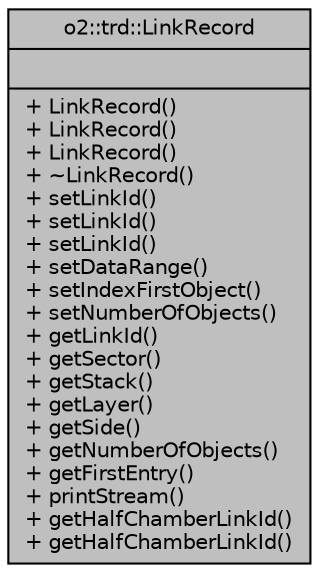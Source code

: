 digraph "o2::trd::LinkRecord"
{
 // INTERACTIVE_SVG=YES
  bgcolor="transparent";
  edge [fontname="Helvetica",fontsize="10",labelfontname="Helvetica",labelfontsize="10"];
  node [fontname="Helvetica",fontsize="10",shape=record];
  Node1 [label="{o2::trd::LinkRecord\n||+ LinkRecord()\l+ LinkRecord()\l+ LinkRecord()\l+ ~LinkRecord()\l+ setLinkId()\l+ setLinkId()\l+ setLinkId()\l+ setDataRange()\l+ setIndexFirstObject()\l+ setNumberOfObjects()\l+ getLinkId()\l+ getSector()\l+ getStack()\l+ getLayer()\l+ getSide()\l+ getNumberOfObjects()\l+ getFirstEntry()\l+ printStream()\l+ getHalfChamberLinkId()\l+ getHalfChamberLinkId()\l}",height=0.2,width=0.4,color="black", fillcolor="grey75", style="filled", fontcolor="black"];
}
